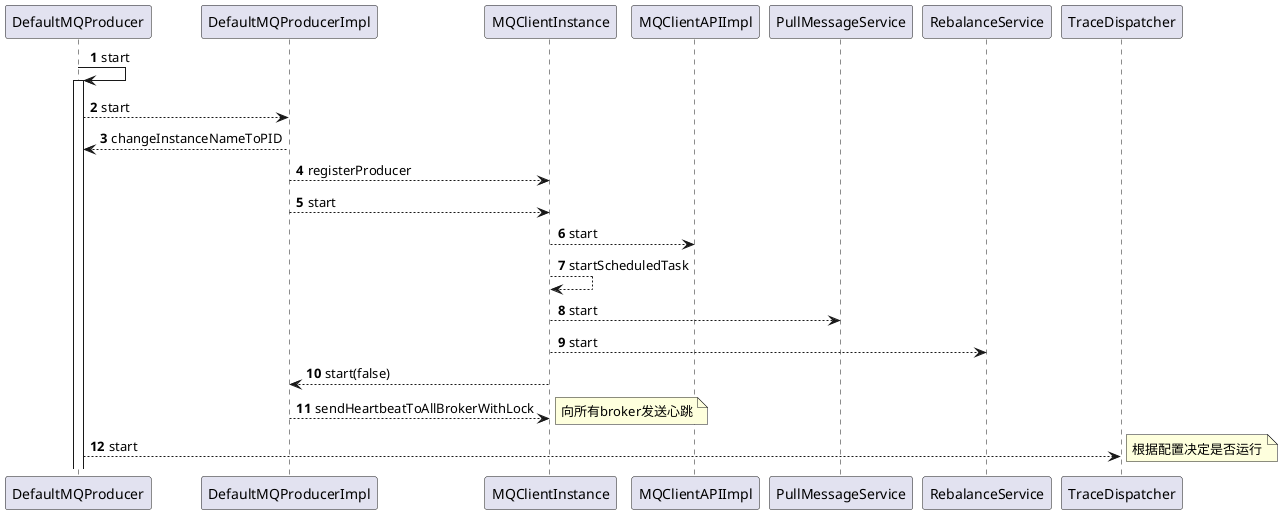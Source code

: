 @startuml
autonumber
DefaultMQProducer -> DefaultMQProducer: start
activate DefaultMQProducer
DefaultMQProducer -->DefaultMQProducerImpl:start

DefaultMQProducerImpl --> DefaultMQProducer:changeInstanceNameToPID
DefaultMQProducerImpl --> MQClientInstance:registerProducer
DefaultMQProducerImpl --> MQClientInstance:start
MQClientInstance -->MQClientAPIImpl:start
MQClientInstance -->MQClientInstance:startScheduledTask
MQClientInstance -->PullMessageService:start
MQClientInstance -->RebalanceService:start
MQClientInstance -->DefaultMQProducerImpl:start(false)
DefaultMQProducerImpl --> MQClientInstance:sendHeartbeatToAllBrokerWithLock
note right:向所有broker发送心跳
DefaultMQProducer -->TraceDispatcher:start
note right:根据配置决定是否运行
@enduml
